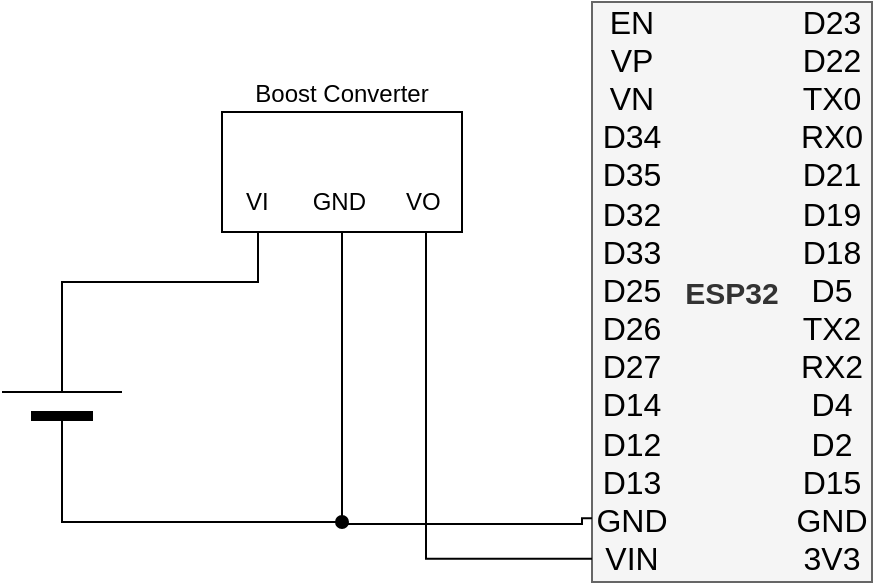 <mxfile version="24.7.17">
  <diagram name="Page-1" id="fYNtGenf-E8qnYv8c1hp">
    <mxGraphModel dx="744" dy="433" grid="1" gridSize="10" guides="1" tooltips="1" connect="1" arrows="0" fold="1" page="1" pageScale="1" pageWidth="850" pageHeight="1100" math="0" shadow="0">
      <root>
        <mxCell id="0" />
        <mxCell id="1" parent="0" />
        <mxCell id="BKGd9JfeeSLJ0HMf673j-61" value="" style="group" vertex="1" connectable="0" parent="1">
          <mxGeometry x="355" y="100" width="140" height="290" as="geometry" />
        </mxCell>
        <mxCell id="BKGd9JfeeSLJ0HMf673j-37" value="ESP32" style="rounded=0;whiteSpace=wrap;snapToPoint=1;points=[[0,0,0,0,0],[0,0.06,0,0,0],[0,0.13,0,0,0],[0,0.19,0,0,0],[0,0.25,0,0,0],[0,0.31,0,0,0],[0,0.38,0,0,0],[0,0.44,0,0,0],[0,0.5,0,0,0],[0,0.56,0,0,0],[0,0.63,0,0,0],[0,0.69,0,0,0],[0,0.75,0,0,0],[0,0.81,0,0,0],[0,0.88,0,0,0],[0,0.94,0,0,0],[0,1,0,0,0],[0.25,0,0,0,0],[0.25,1,0,0,0],[0.5,0,0,0,0],[0.5,1,0,0,0],[0.75,0,0,0,0],[0.75,1,0,0,0],[1,0,0,0,0],[1,0.06,0,0,0],[1,0.13,0,0,0],[1,0.19,0,0,0],[1,0.25,0,0,0],[1,0.31,0,0,0],[1,0.38,0,0,0],[1,0.44,0,0,0],[1,0.5,0,0,0],[1,0.56,0,0,0],[1,0.63,0,0,0],[1,0.69,0,0,0],[1,0.75,0,0,0],[1,0.81,0,0,0],[1,0.88,0,0,0],[1,0.94,0,0,0],[1,1,0,0,0]];labelPosition=center;verticalLabelPosition=middle;align=center;verticalAlign=middle;horizontal=1;fontStyle=1;fontSize=15;labelBorderColor=none;labelBackgroundColor=none;textShadow=0;html=1;fontFamily=Helvetica;shadow=0;glass=0;fillColor=#f5f5f5;fontColor=#333333;strokeColor=#666666;" vertex="1" parent="BKGd9JfeeSLJ0HMf673j-61">
          <mxGeometry width="140" height="290" as="geometry" />
        </mxCell>
        <mxCell id="BKGd9JfeeSLJ0HMf673j-53" value="D23&lt;div style=&quot;font-size: 16px;&quot;&gt;D22&lt;/div&gt;&lt;div style=&quot;font-size: 16px;&quot;&gt;TX0&lt;/div&gt;&lt;div style=&quot;font-size: 16px;&quot;&gt;RX0&lt;/div&gt;&lt;div style=&quot;font-size: 16px;&quot;&gt;D21&lt;/div&gt;&lt;div style=&quot;font-size: 16px;&quot;&gt;D19&lt;/div&gt;&lt;div style=&quot;font-size: 16px;&quot;&gt;D18&lt;/div&gt;&lt;div style=&quot;font-size: 16px;&quot;&gt;D5&lt;/div&gt;&lt;div style=&quot;font-size: 16px;&quot;&gt;TX2&lt;/div&gt;&lt;div style=&quot;font-size: 16px;&quot;&gt;RX2&lt;/div&gt;&lt;div style=&quot;font-size: 16px;&quot;&gt;D4&lt;/div&gt;&lt;div style=&quot;font-size: 16px;&quot;&gt;D2&lt;/div&gt;&lt;div style=&quot;font-size: 16px;&quot;&gt;D15&lt;/div&gt;&lt;div style=&quot;font-size: 16px;&quot;&gt;GND&lt;/div&gt;&lt;div style=&quot;font-size: 16px;&quot;&gt;3V3&lt;/div&gt;" style="text;html=1;align=center;verticalAlign=middle;rounded=0;whiteSpace=wrap;spacing=2;spacingBottom=2;fontSize=16;pointerEvents=1;snapToPoint=1;connectable=1;points=[[0,0,0,0,0],[0,1,0,0,0],[0.25,0,0,0,0],[0.25,1,0,0,0],[0.5,0,0,0,0],[0.5,1,0,0,0],[0.75,0,0,0,0],[0.75,1,0,0,0],[1,0,0,0,0],[1,0.03,0,0,0],[1,0.1,0,0,0],[1,0.16,0,0,0],[1,0.23,0,0,0],[1,0.3,0,0,0],[1,0.36,0,0,0],[1,0.43,0,0,0],[1,0.5,0,0,0],[1,0.56,0,0,0],[1,0.63,0,0,0],[1,0.69,0,0,0],[1,0.76,0,0,0],[1,0.82,0,0,0],[1,0.89,0,0,0],[1,0.96,0,0,0],[1,1,0,0,0]];" vertex="1" parent="BKGd9JfeeSLJ0HMf673j-61">
          <mxGeometry x="100" width="40" height="290" as="geometry" />
        </mxCell>
        <mxCell id="BKGd9JfeeSLJ0HMf673j-52" value="EN&lt;div style=&quot;font-size: 16px;&quot;&gt;VP&lt;/div&gt;&lt;div style=&quot;font-size: 16px;&quot;&gt;VN&lt;/div&gt;&lt;div style=&quot;font-size: 16px;&quot;&gt;D34&lt;/div&gt;&lt;div style=&quot;font-size: 16px;&quot;&gt;D35&lt;/div&gt;&lt;div style=&quot;font-size: 16px;&quot;&gt;D32&lt;/div&gt;&lt;div style=&quot;font-size: 16px;&quot;&gt;D33&lt;/div&gt;&lt;div style=&quot;font-size: 16px;&quot;&gt;D25&lt;/div&gt;&lt;div style=&quot;font-size: 16px;&quot;&gt;D26&lt;/div&gt;&lt;div style=&quot;font-size: 16px;&quot;&gt;D27&lt;/div&gt;&lt;div style=&quot;font-size: 16px;&quot;&gt;D14&lt;/div&gt;&lt;div style=&quot;font-size: 16px;&quot;&gt;D12&lt;/div&gt;&lt;div style=&quot;font-size: 16px;&quot;&gt;D13&lt;/div&gt;&lt;div style=&quot;font-size: 16px;&quot;&gt;GND&lt;/div&gt;&lt;div style=&quot;font-size: 16px;&quot;&gt;VIN&lt;/div&gt;" style="text;html=1;align=center;verticalAlign=middle;whiteSpace=wrap;rounded=0;fontSize=16;movable=1;resizable=1;rotatable=1;deletable=1;editable=1;locked=0;connectable=1;points=[[0,0,0,0,0],[0,0.03,0,0,0],[0,0.1,0,0,0],[0,0.16,0,0,0],[0,0.23,0,0,0],[0,0.3,0,0,0],[0,0.36,0,0,0],[0,0.43,0,0,0],[0,0.5,0,0,0],[0,0.56,0,0,0],[0,0.63,0,0,0],[0,0.69,0,0,0],[0,0.76,0,0,0],[0,0.82,0,0,0],[0,0.89,0,0,0],[0,0.96,0,0,0],[0,1,0,0,0],[0.25,0,0,0,0],[0.25,1,0,0,0],[0.5,0,0,0,0],[0.5,1,0,0,0],[0.75,0,0,0,0],[0.75,1,0,0,0],[1,0,0,0,0],[1,1,0,0,0]];spacingBottom=2;snapToPoint=1;" vertex="1" parent="BKGd9JfeeSLJ0HMf673j-61">
          <mxGeometry width="40" height="290" as="geometry" />
        </mxCell>
        <mxCell id="BKGd9JfeeSLJ0HMf673j-63" value="" style="verticalLabelPosition=bottom;shadow=0;dashed=0;align=center;fillColor=strokeColor;html=1;verticalAlign=top;strokeWidth=1;shape=mxgraph.electrical.miscellaneous.monocell_battery;rotation=-90;" vertex="1" parent="1">
          <mxGeometry x="40" y="270" width="100" height="60" as="geometry" />
        </mxCell>
        <mxCell id="BKGd9JfeeSLJ0HMf673j-64" value="Boost Converter" style="rounded=0;whiteSpace=wrap;html=1;verticalAlign=bottom;labelPosition=center;verticalLabelPosition=top;align=center;" vertex="1" parent="1">
          <mxGeometry x="170" y="155" width="120" height="60" as="geometry" />
        </mxCell>
        <mxCell id="BKGd9JfeeSLJ0HMf673j-66" value="&lt;div style=&quot;&quot;&gt;&lt;span style=&quot;background-color: initial;&quot;&gt;VI&lt;/span&gt;&lt;span style=&quot;background-color: initial; white-space: pre;&quot;&gt;&#x9;&lt;/span&gt;&lt;span style=&quot;background-color: initial;&quot;&gt;&amp;nbsp; GND&lt;/span&gt;&lt;span style=&quot;background-color: initial; white-space: pre;&quot;&gt;&#x9;&lt;/span&gt;&lt;span style=&quot;background-color: initial;&quot;&gt;VO&lt;/span&gt;&lt;/div&gt;" style="text;html=1;align=left;verticalAlign=middle;whiteSpace=wrap;rounded=0;spacingLeft=10;points=[[0,0,0,0,0],[0,0.25,0,0,0],[0,0.5,0,0,0],[0,0.75,0,0,0],[0,1,0,0,0],[0.15,1,0,0,0],[0.25,0,0,0,0],[0.5,0,0,0,0],[0.5,1,0,0,0],[0.75,0,0,0,0],[0.85,1,0,0,0],[1,0,0,0,0],[1,0.25,0,0,0],[1,0.5,0,0,0],[1,0.75,0,0,0],[1,1,0,0,0]];" vertex="1" parent="1">
          <mxGeometry x="170" y="185" width="120" height="30" as="geometry" />
        </mxCell>
        <mxCell id="BKGd9JfeeSLJ0HMf673j-68" style="edgeStyle=orthogonalEdgeStyle;rounded=0;orthogonalLoop=1;jettySize=auto;html=1;exitX=0;exitY=0.5;exitDx=0;exitDy=0;exitPerimeter=0;entryX=0.5;entryY=1;entryDx=0;entryDy=0;entryPerimeter=0;endArrow=none;endFill=0;" edge="1" parent="1" source="BKGd9JfeeSLJ0HMf673j-63" target="BKGd9JfeeSLJ0HMf673j-66">
          <mxGeometry relative="1" as="geometry">
            <Array as="points">
              <mxPoint x="90" y="360" />
              <mxPoint x="230" y="360" />
            </Array>
          </mxGeometry>
        </mxCell>
        <mxCell id="BKGd9JfeeSLJ0HMf673j-70" style="edgeStyle=orthogonalEdgeStyle;rounded=0;orthogonalLoop=1;jettySize=auto;html=1;exitX=1;exitY=0.5;exitDx=0;exitDy=0;exitPerimeter=0;entryX=0.15;entryY=1;entryDx=0;entryDy=0;entryPerimeter=0;endArrow=none;endFill=0;" edge="1" parent="1" source="BKGd9JfeeSLJ0HMf673j-63" target="BKGd9JfeeSLJ0HMf673j-66">
          <mxGeometry relative="1" as="geometry">
            <Array as="points">
              <mxPoint x="90" y="240" />
              <mxPoint x="188" y="240" />
            </Array>
          </mxGeometry>
        </mxCell>
        <mxCell id="BKGd9JfeeSLJ0HMf673j-71" style="edgeStyle=orthogonalEdgeStyle;rounded=0;orthogonalLoop=1;jettySize=auto;html=1;exitX=0;exitY=0.96;exitDx=0;exitDy=0;exitPerimeter=0;entryX=0.85;entryY=1;entryDx=0;entryDy=0;entryPerimeter=0;endArrow=none;endFill=0;" edge="1" parent="1" source="BKGd9JfeeSLJ0HMf673j-52" target="BKGd9JfeeSLJ0HMf673j-66">
          <mxGeometry relative="1" as="geometry" />
        </mxCell>
        <mxCell id="BKGd9JfeeSLJ0HMf673j-72" value="" style="endArrow=none;html=1;rounded=0;entryX=0;entryY=0.89;entryDx=0;entryDy=0;entryPerimeter=0;startArrow=oval;startFill=1;edgeStyle=orthogonalEdgeStyle;" edge="1" parent="1" target="BKGd9JfeeSLJ0HMf673j-52">
          <mxGeometry width="50" height="50" relative="1" as="geometry">
            <mxPoint x="230" y="360" as="sourcePoint" />
            <mxPoint x="320" y="250" as="targetPoint" />
            <Array as="points">
              <mxPoint x="230" y="361" />
              <mxPoint x="350" y="361" />
              <mxPoint x="350" y="358" />
            </Array>
          </mxGeometry>
        </mxCell>
      </root>
    </mxGraphModel>
  </diagram>
</mxfile>
